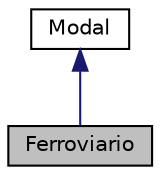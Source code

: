 digraph "Ferroviario"
{
  edge [fontname="Helvetica",fontsize="10",labelfontname="Helvetica",labelfontsize="10"];
  node [fontname="Helvetica",fontsize="10",shape=record];
  Node0 [label="Ferroviario",height=0.2,width=0.4,color="black", fillcolor="grey75", style="filled", fontcolor="black"];
  Node1 -> Node0 [dir="back",color="midnightblue",fontsize="10",style="solid",fontname="Helvetica"];
  Node1 [label="Modal",height=0.2,width=0.4,color="black", fillcolor="white", style="filled",URL="$classModal.html",tooltip="Esta classe representa uma conexão entre duas localidades e o meio de transporte que as conecta..."];
}
